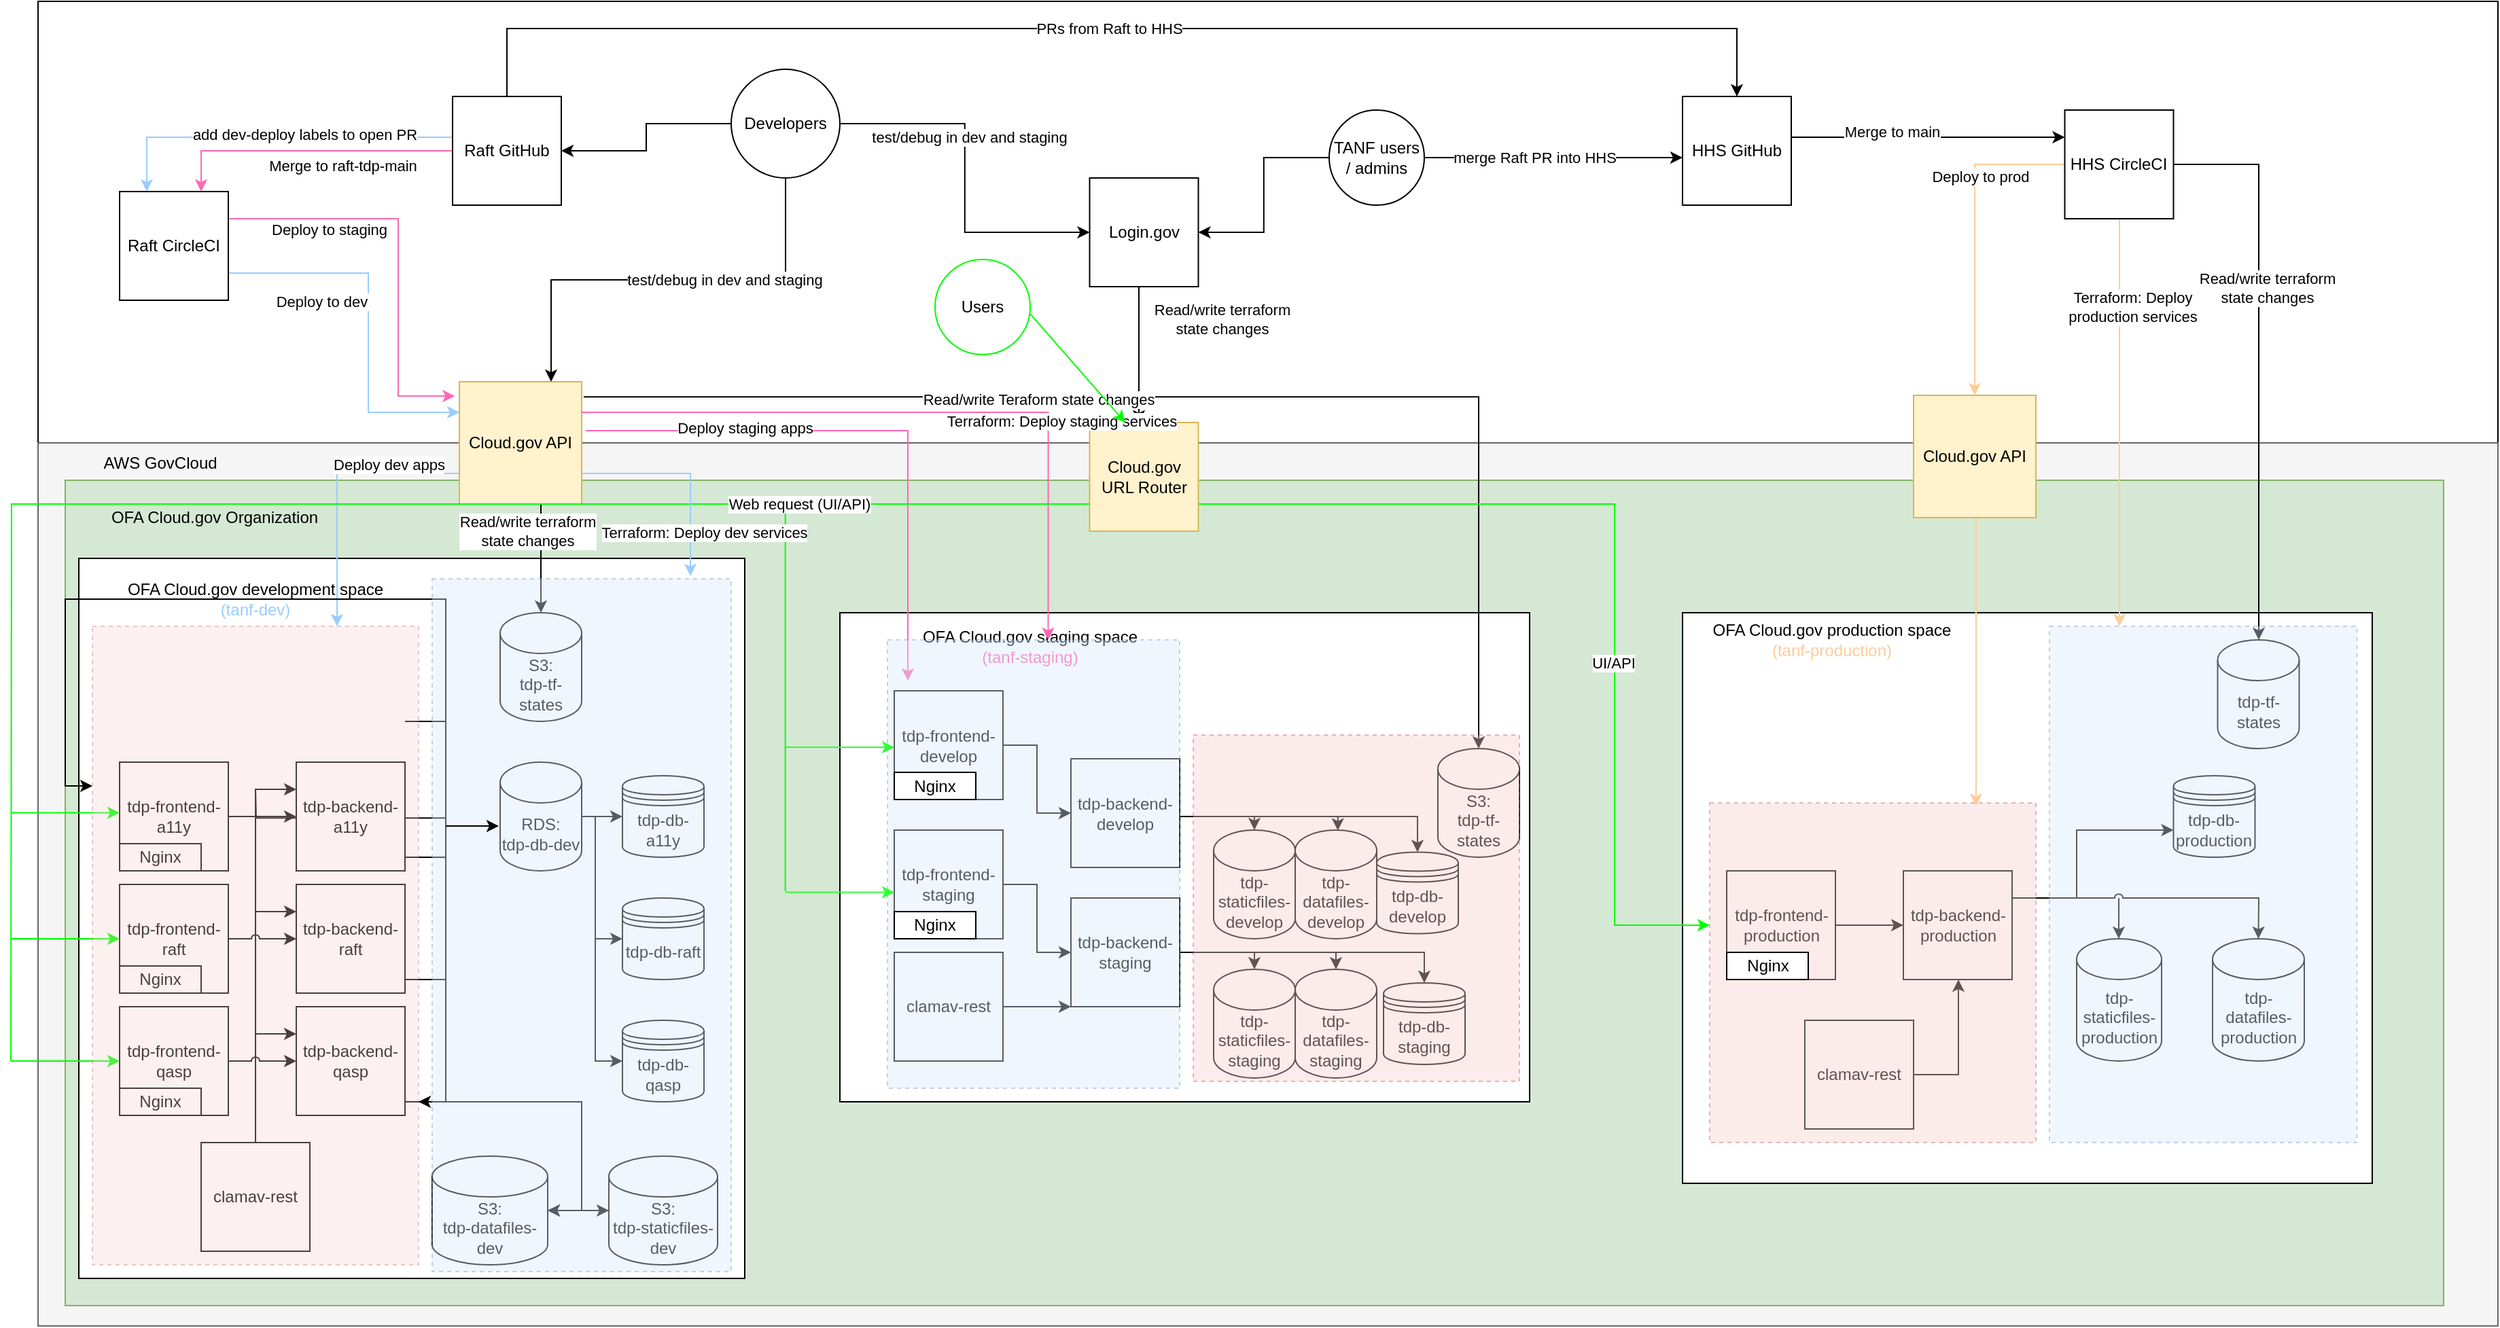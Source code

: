 <mxfile version="23.1.1" type="device">
  <diagram id="ihpslaOBQvnrLXgvz2NS" name="Page-1">
    <mxGraphModel dx="1026" dy="550" grid="1" gridSize="10" guides="1" tooltips="1" connect="1" arrows="1" fold="1" page="1" pageScale="1" pageWidth="850" pageHeight="1100" math="0" shadow="0">
      <root>
        <mxCell id="0" />
        <mxCell id="1" parent="0" />
        <mxCell id="36sNue6iAS4G9zzr0bja-2" value="" style="rounded=0;whiteSpace=wrap;html=1;" parent="1" vertex="1">
          <mxGeometry x="40" y="20" width="1810" height="325" as="geometry" />
        </mxCell>
        <mxCell id="zyFTkj13hCmkJTpGe8fz-28" value="" style="rounded=0;whiteSpace=wrap;html=1;fillColor=#f5f5f5;strokeColor=#666666;fontColor=#333333;" parent="1" vertex="1">
          <mxGeometry x="40" y="345" width="1810" height="650" as="geometry" />
        </mxCell>
        <mxCell id="qLY9HPjB3zMnq8Yaa36Y-12" value="" style="rounded=0;whiteSpace=wrap;html=1;fillColor=#d5e8d4;strokeColor=#82b366;" parent="1" vertex="1">
          <mxGeometry x="60" y="372.5" width="1750" height="607.5" as="geometry" />
        </mxCell>
        <mxCell id="zyFTkj13hCmkJTpGe8fz-111" value="" style="rounded=0;whiteSpace=wrap;html=1;" parent="1" vertex="1">
          <mxGeometry x="1250" y="470" width="507.5" height="420" as="geometry" />
        </mxCell>
        <mxCell id="zyFTkj13hCmkJTpGe8fz-24" style="edgeStyle=orthogonalEdgeStyle;rounded=0;orthogonalLoop=1;jettySize=auto;html=1;exitX=0;exitY=0.5;exitDx=0;exitDy=0;" parent="1" source="zyFTkj13hCmkJTpGe8fz-173" target="zyFTkj13hCmkJTpGe8fz-19" edge="1">
          <mxGeometry relative="1" as="geometry">
            <mxPoint x="490" y="110" as="sourcePoint" />
          </mxGeometry>
        </mxCell>
        <mxCell id="zyFTkj13hCmkJTpGe8fz-34" style="edgeStyle=orthogonalEdgeStyle;rounded=0;orthogonalLoop=1;jettySize=auto;html=1;entryX=0;entryY=0.5;entryDx=0;entryDy=0;exitX=1;exitY=0.5;exitDx=0;exitDy=0;" parent="1" source="zyFTkj13hCmkJTpGe8fz-173" target="zyFTkj13hCmkJTpGe8fz-33" edge="1">
          <mxGeometry relative="1" as="geometry">
            <mxPoint x="520" y="110" as="sourcePoint" />
          </mxGeometry>
        </mxCell>
        <mxCell id="hghj35xGoxnVzE3regbH-1" value="test/debug in dev and staging" style="edgeLabel;html=1;align=center;verticalAlign=middle;resizable=0;points=[];" parent="zyFTkj13hCmkJTpGe8fz-34" vertex="1" connectable="0">
          <mxGeometry x="-0.232" y="3" relative="1" as="geometry">
            <mxPoint as="offset" />
          </mxGeometry>
        </mxCell>
        <mxCell id="zyFTkj13hCmkJTpGe8fz-36" style="edgeStyle=orthogonalEdgeStyle;rounded=0;orthogonalLoop=1;jettySize=auto;html=1;entryX=1;entryY=0.5;entryDx=0;entryDy=0;" parent="1" source="zyFTkj13hCmkJTpGe8fz-15" target="zyFTkj13hCmkJTpGe8fz-33" edge="1">
          <mxGeometry relative="1" as="geometry" />
        </mxCell>
        <mxCell id="zyFTkj13hCmkJTpGe8fz-151" style="edgeStyle=elbowEdgeStyle;rounded=0;jumpStyle=arc;orthogonalLoop=1;jettySize=auto;html=1;startArrow=none;startFill=0;endArrow=classic;endFill=1;strokeColor=#000000;elbow=vertical;" parent="1" source="zyFTkj13hCmkJTpGe8fz-15" target="zyFTkj13hCmkJTpGe8fz-149" edge="1">
          <mxGeometry relative="1" as="geometry" />
        </mxCell>
        <mxCell id="hghj35xGoxnVzE3regbH-3" value="merge Raft PR into HHS" style="edgeLabel;html=1;align=center;verticalAlign=middle;resizable=0;points=[];" parent="zyFTkj13hCmkJTpGe8fz-151" vertex="1" connectable="0">
          <mxGeometry x="-0.154" relative="1" as="geometry">
            <mxPoint as="offset" />
          </mxGeometry>
        </mxCell>
        <mxCell id="zyFTkj13hCmkJTpGe8fz-15" value="TANF users / admins" style="ellipse;whiteSpace=wrap;html=1;strokeColor=#000000;fillColor=#ffffff;gradientColor=none;" parent="1" vertex="1">
          <mxGeometry x="990" y="100" width="70" height="70" as="geometry" />
        </mxCell>
        <mxCell id="zyFTkj13hCmkJTpGe8fz-25" style="edgeStyle=orthogonalEdgeStyle;rounded=0;orthogonalLoop=1;jettySize=auto;html=1;entryX=0.75;entryY=0;entryDx=0;entryDy=0;exitX=0;exitY=0.5;exitDx=0;exitDy=0;strokeColor=#FF66B3;" parent="1" source="zyFTkj13hCmkJTpGe8fz-19" target="zyFTkj13hCmkJTpGe8fz-21" edge="1">
          <mxGeometry relative="1" as="geometry">
            <mxPoint x="180" y="99.97" as="sourcePoint" />
            <mxPoint x="330" y="139.97" as="targetPoint" />
            <Array as="points">
              <mxPoint x="160" y="130" />
            </Array>
          </mxGeometry>
        </mxCell>
        <mxCell id="zyFTkj13hCmkJTpGe8fz-134" value="Merge to raft-tdp-main" style="edgeLabel;html=1;align=center;verticalAlign=middle;resizable=0;points=[];" parent="zyFTkj13hCmkJTpGe8fz-25" vertex="1" connectable="0">
          <mxGeometry x="-0.241" y="-3" relative="1" as="geometry">
            <mxPoint y="14" as="offset" />
          </mxGeometry>
        </mxCell>
        <mxCell id="zyFTkj13hCmkJTpGe8fz-142" style="edgeStyle=elbowEdgeStyle;rounded=0;jumpStyle=arc;orthogonalLoop=1;jettySize=auto;html=1;entryX=0.25;entryY=0;entryDx=0;entryDy=0;startArrow=none;startFill=0;endArrow=classic;endFill=1;strokeColor=#99CCFF;" parent="1" source="zyFTkj13hCmkJTpGe8fz-19" target="zyFTkj13hCmkJTpGe8fz-21" edge="1">
          <mxGeometry relative="1" as="geometry">
            <Array as="points">
              <mxPoint x="120" y="120" />
              <mxPoint x="150" y="120" />
              <mxPoint x="130" y="150" />
            </Array>
          </mxGeometry>
        </mxCell>
        <mxCell id="zyFTkj13hCmkJTpGe8fz-143" value="add dev-deploy labels to open&amp;nbsp;PR" style="edgeLabel;html=1;align=center;verticalAlign=middle;resizable=0;points=[];" parent="zyFTkj13hCmkJTpGe8fz-142" vertex="1" connectable="0">
          <mxGeometry x="-0.175" y="-2" relative="1" as="geometry">
            <mxPoint as="offset" />
          </mxGeometry>
        </mxCell>
        <mxCell id="zyFTkj13hCmkJTpGe8fz-160" style="edgeStyle=elbowEdgeStyle;rounded=0;jumpStyle=arc;orthogonalLoop=1;jettySize=auto;html=1;entryX=0.5;entryY=0;entryDx=0;entryDy=0;startArrow=none;startFill=0;endArrow=classic;endFill=1;exitX=0.5;exitY=0;exitDx=0;exitDy=0;" parent="1" source="zyFTkj13hCmkJTpGe8fz-19" target="zyFTkj13hCmkJTpGe8fz-149" edge="1">
          <mxGeometry relative="1" as="geometry">
            <Array as="points">
              <mxPoint x="510" y="40" />
            </Array>
          </mxGeometry>
        </mxCell>
        <mxCell id="zyFTkj13hCmkJTpGe8fz-161" value="PRs from Raft to HHS" style="edgeLabel;html=1;align=center;verticalAlign=middle;resizable=0;points=[];" parent="zyFTkj13hCmkJTpGe8fz-160" vertex="1" connectable="0">
          <mxGeometry x="-0.019" relative="1" as="geometry">
            <mxPoint as="offset" />
          </mxGeometry>
        </mxCell>
        <mxCell id="zyFTkj13hCmkJTpGe8fz-19" value="Raft GitHub" style="whiteSpace=wrap;html=1;aspect=fixed;" parent="1" vertex="1">
          <mxGeometry x="345" y="90" width="80" height="80" as="geometry" />
        </mxCell>
        <mxCell id="zyFTkj13hCmkJTpGe8fz-27" style="edgeStyle=orthogonalEdgeStyle;rounded=0;orthogonalLoop=1;jettySize=auto;html=1;exitX=1;exitY=0.25;exitDx=0;exitDy=0;entryX=-0.037;entryY=0.117;entryDx=0;entryDy=0;strokeColor=#FF66B3;entryPerimeter=0;" parent="1" source="zyFTkj13hCmkJTpGe8fz-21" target="zyFTkj13hCmkJTpGe8fz-26" edge="1">
          <mxGeometry relative="1" as="geometry">
            <Array as="points">
              <mxPoint x="305" y="180" />
              <mxPoint x="305" y="311" />
            </Array>
          </mxGeometry>
        </mxCell>
        <mxCell id="zyFTkj13hCmkJTpGe8fz-135" value="Deploy to staging" style="edgeLabel;html=1;align=center;verticalAlign=middle;resizable=0;points=[];" parent="zyFTkj13hCmkJTpGe8fz-27" vertex="1" connectable="0">
          <mxGeometry x="-0.108" relative="1" as="geometry">
            <mxPoint x="-51" as="offset" />
          </mxGeometry>
        </mxCell>
        <mxCell id="zyFTkj13hCmkJTpGe8fz-139" style="edgeStyle=elbowEdgeStyle;rounded=0;jumpStyle=arc;orthogonalLoop=1;jettySize=auto;html=1;startArrow=none;startFill=0;endArrow=classic;endFill=1;exitX=1;exitY=0.75;exitDx=0;exitDy=0;strokeColor=#99CCFF;entryX=0;entryY=0.25;entryDx=0;entryDy=0;" parent="1" source="zyFTkj13hCmkJTpGe8fz-21" target="zyFTkj13hCmkJTpGe8fz-26" edge="1">
          <mxGeometry relative="1" as="geometry">
            <mxPoint x="283" y="280" as="targetPoint" />
            <Array as="points">
              <mxPoint x="283" y="300" />
              <mxPoint x="283" y="310" />
              <mxPoint x="280" y="280" />
              <mxPoint x="290" y="300" />
              <mxPoint x="290" y="260" />
            </Array>
          </mxGeometry>
        </mxCell>
        <mxCell id="zyFTkj13hCmkJTpGe8fz-141" value="Deploy to dev&amp;nbsp;" style="edgeLabel;html=1;align=center;verticalAlign=middle;resizable=0;points=[];" parent="zyFTkj13hCmkJTpGe8fz-139" vertex="1" connectable="0">
          <mxGeometry x="-0.1" y="1" relative="1" as="geometry">
            <mxPoint x="-34" y="1" as="offset" />
          </mxGeometry>
        </mxCell>
        <mxCell id="zyFTkj13hCmkJTpGe8fz-21" value="Raft CircleCI" style="whiteSpace=wrap;html=1;aspect=fixed;" parent="1" vertex="1">
          <mxGeometry x="100" y="160" width="80" height="80" as="geometry" />
        </mxCell>
        <mxCell id="zyFTkj13hCmkJTpGe8fz-30" value="" style="rounded=0;whiteSpace=wrap;html=1;" parent="1" vertex="1">
          <mxGeometry x="70" y="430" width="490" height="530" as="geometry" />
        </mxCell>
        <mxCell id="zyFTkj13hCmkJTpGe8fz-32" value="Cloud.gov URL Router" style="whiteSpace=wrap;html=1;aspect=fixed;fillColor=#fff2cc;strokeColor=#d6b656;" parent="1" vertex="1">
          <mxGeometry x="813.75" y="330" width="80" height="80" as="geometry" />
        </mxCell>
        <mxCell id="zyFTkj13hCmkJTpGe8fz-122" style="edgeStyle=elbowEdgeStyle;rounded=0;orthogonalLoop=1;jettySize=auto;html=1;startArrow=none;startFill=0;endArrow=classic;endFill=1;" parent="1" source="zyFTkj13hCmkJTpGe8fz-26" target="zyFTkj13hCmkJTpGe8fz-121" edge="1">
          <mxGeometry relative="1" as="geometry" />
        </mxCell>
        <mxCell id="zyFTkj13hCmkJTpGe8fz-169" value="Read/write terraform&lt;br&gt;state changes" style="edgeLabel;html=1;align=center;verticalAlign=middle;resizable=0;points=[];" parent="zyFTkj13hCmkJTpGe8fz-122" vertex="1" connectable="0">
          <mxGeometry x="-0.2" relative="1" as="geometry">
            <mxPoint x="-10" y="-12" as="offset" />
          </mxGeometry>
        </mxCell>
        <mxCell id="zyFTkj13hCmkJTpGe8fz-145" style="edgeStyle=elbowEdgeStyle;rounded=0;jumpStyle=arc;orthogonalLoop=1;jettySize=auto;html=1;startArrow=none;startFill=0;endArrow=classic;endFill=1;strokeColor=#99CCFF;exitX=0;exitY=0.75;exitDx=0;exitDy=0;entryX=0.75;entryY=0;entryDx=0;entryDy=0;" parent="1" source="zyFTkj13hCmkJTpGe8fz-26" target="zyFTkj13hCmkJTpGe8fz-127" edge="1">
          <mxGeometry relative="1" as="geometry">
            <mxPoint x="310" y="470" as="targetPoint" />
            <Array as="points">
              <mxPoint x="260" y="360" />
              <mxPoint x="370" y="400" />
            </Array>
          </mxGeometry>
        </mxCell>
        <mxCell id="F41vKVcLln0AmlQAPf2m-7" value="Deploy dev apps" style="edgeLabel;html=1;align=center;verticalAlign=middle;resizable=0;points=[];" parent="zyFTkj13hCmkJTpGe8fz-145" vertex="1" connectable="0">
          <mxGeometry x="-0.299" y="-1" relative="1" as="geometry">
            <mxPoint x="19" y="-6" as="offset" />
          </mxGeometry>
        </mxCell>
        <mxCell id="zyFTkj13hCmkJTpGe8fz-26" value="Cloud.gov API" style="whiteSpace=wrap;html=1;aspect=fixed;fillColor=#fff2cc;strokeColor=#d6b656;" parent="1" vertex="1">
          <mxGeometry x="350" y="300" width="90" height="90" as="geometry" />
        </mxCell>
        <mxCell id="zyFTkj13hCmkJTpGe8fz-37" style="edgeStyle=orthogonalEdgeStyle;rounded=0;orthogonalLoop=1;jettySize=auto;html=1;" parent="1" source="zyFTkj13hCmkJTpGe8fz-33" target="zyFTkj13hCmkJTpGe8fz-32" edge="1">
          <mxGeometry relative="1" as="geometry">
            <Array as="points">
              <mxPoint x="850" y="280" />
              <mxPoint x="850" y="280" />
            </Array>
          </mxGeometry>
        </mxCell>
        <mxCell id="zyFTkj13hCmkJTpGe8fz-33" value="Login.gov" style="whiteSpace=wrap;html=1;aspect=fixed;" parent="1" vertex="1">
          <mxGeometry x="813.75" y="150" width="80" height="80" as="geometry" />
        </mxCell>
        <mxCell id="zyFTkj13hCmkJTpGe8fz-38" value="OFA Cloud.gov development space &lt;font color=&quot;#99ccff&quot;&gt;(tanf-dev)&lt;/font&gt;" style="text;html=1;strokeColor=none;fillColor=none;align=center;verticalAlign=middle;whiteSpace=wrap;rounded=0;" parent="1" vertex="1">
          <mxGeometry x="100" y="460" width="200" as="geometry" />
        </mxCell>
        <mxCell id="zyFTkj13hCmkJTpGe8fz-40" value="S3:&lt;br&gt;tdp-staticfiles-dev" style="shape=cylinder3;whiteSpace=wrap;html=1;boundedLbl=1;backgroundOutline=1;size=15;" parent="1" vertex="1">
          <mxGeometry x="460" y="870" width="80" height="80" as="geometry" />
        </mxCell>
        <mxCell id="iFEzOiUUXF2w1ZvzSKyj-13" style="edgeStyle=none;rounded=0;orthogonalLoop=1;jettySize=auto;html=1;" parent="1" source="zyFTkj13hCmkJTpGe8fz-40" target="zyFTkj13hCmkJTpGe8fz-41" edge="1">
          <mxGeometry relative="1" as="geometry">
            <mxPoint x="460" y="910" as="targetPoint" />
          </mxGeometry>
        </mxCell>
        <mxCell id="iFEzOiUUXF2w1ZvzSKyj-31" value="" style="edgeStyle=orthogonalEdgeStyle;rounded=0;orthogonalLoop=1;jettySize=auto;html=1;endArrow=classic;endFill=1;" parent="1" source="zyFTkj13hCmkJTpGe8fz-41" target="zyFTkj13hCmkJTpGe8fz-127" edge="1">
          <mxGeometry relative="1" as="geometry">
            <Array as="points">
              <mxPoint x="440" y="910" />
              <mxPoint x="440" y="830" />
              <mxPoint x="318" y="830" />
              <mxPoint x="318" y="825" />
            </Array>
          </mxGeometry>
        </mxCell>
        <mxCell id="zyFTkj13hCmkJTpGe8fz-41" value="S3:&lt;br&gt;tdp-datafiles-dev" style="shape=cylinder3;whiteSpace=wrap;html=1;boundedLbl=1;backgroundOutline=1;size=15;" parent="1" vertex="1">
          <mxGeometry x="330" y="870" width="85" height="80" as="geometry" />
        </mxCell>
        <mxCell id="iFEzOiUUXF2w1ZvzSKyj-29" style="edgeStyle=orthogonalEdgeStyle;rounded=0;orthogonalLoop=1;jettySize=auto;html=1;exitX=1;exitY=0.75;exitDx=0;exitDy=0;entryX=1;entryY=0.5;entryDx=0;entryDy=0;entryPerimeter=0;endArrow=classic;endFill=1;" parent="1" target="zyFTkj13hCmkJTpGe8fz-41" edge="1">
          <mxGeometry relative="1" as="geometry">
            <Array as="points">
              <mxPoint x="340" y="550" />
              <mxPoint x="340" y="830" />
              <mxPoint x="440" y="830" />
              <mxPoint x="440" y="910" />
            </Array>
            <mxPoint x="310" y="550" as="sourcePoint" />
          </mxGeometry>
        </mxCell>
        <mxCell id="zyFTkj13hCmkJTpGe8fz-44" value="tdp-frontend-a11y" style="whiteSpace=wrap;html=1;aspect=fixed;" parent="1" vertex="1">
          <mxGeometry x="100" y="580" width="80" height="80" as="geometry" />
        </mxCell>
        <mxCell id="zyFTkj13hCmkJTpGe8fz-96" style="edgeStyle=orthogonalEdgeStyle;rounded=0;orthogonalLoop=1;jettySize=auto;html=1;exitX=1;exitY=0.5;exitDx=0;exitDy=0;" parent="1" source="zyFTkj13hCmkJTpGe8fz-45" target="zyFTkj13hCmkJTpGe8fz-40" edge="1">
          <mxGeometry relative="1" as="geometry">
            <Array as="points">
              <mxPoint x="310" y="650" />
              <mxPoint x="340" y="650" />
              <mxPoint x="340" y="830" />
              <mxPoint x="440" y="830" />
              <mxPoint x="440" y="910" />
            </Array>
          </mxGeometry>
        </mxCell>
        <mxCell id="uwoBpqirYSs3N-8qe25S-10" style="edgeStyle=orthogonalEdgeStyle;rounded=0;orthogonalLoop=1;jettySize=auto;html=1;exitX=0;exitY=0.25;exitDx=0;exitDy=0;endArrow=none;endFill=0;startArrow=classic;startFill=1;" parent="1" source="zyFTkj13hCmkJTpGe8fz-127" edge="1">
          <mxGeometry relative="1" as="geometry">
            <mxPoint x="200" y="600.143" as="targetPoint" />
          </mxGeometry>
        </mxCell>
        <mxCell id="iFEzOiUUXF2w1ZvzSKyj-17" style="edgeStyle=none;rounded=0;orthogonalLoop=1;jettySize=auto;html=1;exitX=1;exitY=0.5;exitDx=0;exitDy=0;entryX=0;entryY=0.5;entryDx=0;entryDy=0;" parent="1" target="iFEzOiUUXF2w1ZvzSKyj-1" edge="1">
          <mxGeometry relative="1" as="geometry">
            <mxPoint x="440" y="620" as="sourcePoint" />
            <Array as="points" />
          </mxGeometry>
        </mxCell>
        <mxCell id="zyFTkj13hCmkJTpGe8fz-45" value="tdp-backend-a11y" style="whiteSpace=wrap;html=1;aspect=fixed;" parent="1" vertex="1">
          <mxGeometry x="230" y="580" width="80" height="80" as="geometry" />
        </mxCell>
        <mxCell id="zyFTkj13hCmkJTpGe8fz-48" value="tdp-frontend-raft" style="whiteSpace=wrap;html=1;aspect=fixed;" parent="1" vertex="1">
          <mxGeometry x="100" y="670" width="80" height="80" as="geometry" />
        </mxCell>
        <mxCell id="zyFTkj13hCmkJTpGe8fz-98" style="edgeStyle=elbowEdgeStyle;rounded=0;orthogonalLoop=1;jettySize=auto;html=1;endArrow=none;endFill=0;" parent="1" source="zyFTkj13hCmkJTpGe8fz-49" edge="1">
          <mxGeometry relative="1" as="geometry">
            <mxPoint x="340" y="710" as="targetPoint" />
            <Array as="points">
              <mxPoint x="340" y="740" />
              <mxPoint x="325" y="740" />
            </Array>
          </mxGeometry>
        </mxCell>
        <mxCell id="uwoBpqirYSs3N-8qe25S-11" style="edgeStyle=orthogonalEdgeStyle;rounded=0;orthogonalLoop=1;jettySize=auto;html=1;exitX=0;exitY=0.25;exitDx=0;exitDy=0;endArrow=none;endFill=0;startArrow=classic;startFill=1;" parent="1" source="zyFTkj13hCmkJTpGe8fz-49" edge="1">
          <mxGeometry relative="1" as="geometry">
            <mxPoint x="200" y="689.857" as="targetPoint" />
          </mxGeometry>
        </mxCell>
        <mxCell id="iFEzOiUUXF2w1ZvzSKyj-19" style="edgeStyle=none;rounded=0;orthogonalLoop=1;jettySize=auto;html=1;exitX=1;exitY=0.5;exitDx=0;exitDy=0;" parent="1" target="iFEzOiUUXF2w1ZvzSKyj-2" edge="1">
          <mxGeometry relative="1" as="geometry">
            <mxPoint x="440" y="620" as="sourcePoint" />
            <Array as="points">
              <mxPoint x="450" y="620" />
              <mxPoint x="450" y="710" />
            </Array>
          </mxGeometry>
        </mxCell>
        <mxCell id="zyFTkj13hCmkJTpGe8fz-49" value="tdp-backend-raft" style="whiteSpace=wrap;html=1;aspect=fixed;" parent="1" vertex="1">
          <mxGeometry x="230" y="670" width="80" height="80" as="geometry" />
        </mxCell>
        <mxCell id="zyFTkj13hCmkJTpGe8fz-50" value="tdp-frontend-qasp" style="whiteSpace=wrap;html=1;aspect=fixed;" parent="1" vertex="1">
          <mxGeometry x="100" y="760" width="80" height="80" as="geometry" />
        </mxCell>
        <mxCell id="zyFTkj13hCmkJTpGe8fz-100" style="edgeStyle=elbowEdgeStyle;rounded=0;orthogonalLoop=1;jettySize=auto;html=1;endArrow=none;endFill=0;" parent="1" source="zyFTkj13hCmkJTpGe8fz-51" edge="1">
          <mxGeometry relative="1" as="geometry">
            <mxPoint x="340" y="830" as="targetPoint" />
            <Array as="points">
              <mxPoint x="330" y="830" />
              <mxPoint x="340" y="740" />
            </Array>
          </mxGeometry>
        </mxCell>
        <mxCell id="uwoBpqirYSs3N-8qe25S-12" style="edgeStyle=orthogonalEdgeStyle;rounded=0;orthogonalLoop=1;jettySize=auto;html=1;exitX=0;exitY=0.25;exitDx=0;exitDy=0;endArrow=none;endFill=0;startArrow=classic;startFill=1;" parent="1" source="zyFTkj13hCmkJTpGe8fz-51" edge="1">
          <mxGeometry relative="1" as="geometry">
            <mxPoint x="200" y="780.143" as="targetPoint" />
          </mxGeometry>
        </mxCell>
        <mxCell id="iFEzOiUUXF2w1ZvzSKyj-23" style="edgeStyle=none;rounded=0;orthogonalLoop=1;jettySize=auto;html=1;exitX=1;exitY=0.5;exitDx=0;exitDy=0;entryX=0;entryY=0.5;entryDx=0;entryDy=0;" parent="1" target="iFEzOiUUXF2w1ZvzSKyj-3" edge="1">
          <mxGeometry relative="1" as="geometry">
            <mxPoint x="440" y="620" as="sourcePoint" />
            <Array as="points">
              <mxPoint x="450" y="620" />
              <mxPoint x="450" y="800" />
            </Array>
          </mxGeometry>
        </mxCell>
        <mxCell id="zyFTkj13hCmkJTpGe8fz-51" value="tdp-backend-qasp" style="whiteSpace=wrap;html=1;aspect=fixed;" parent="1" vertex="1">
          <mxGeometry x="230" y="760" width="80" height="80" as="geometry" />
        </mxCell>
        <mxCell id="zyFTkj13hCmkJTpGe8fz-52" value="" style="rounded=0;whiteSpace=wrap;html=1;" parent="1" vertex="1">
          <mxGeometry x="630" y="470" width="507.5" height="360" as="geometry" />
        </mxCell>
        <mxCell id="zyFTkj13hCmkJTpGe8fz-53" value="OFA Cloud.gov staging space &lt;br&gt;&lt;font color=&quot;#ff66b3&quot;&gt;(tanf-staging)&lt;/font&gt;" style="text;html=1;strokeColor=none;fillColor=none;align=center;verticalAlign=middle;whiteSpace=wrap;rounded=0;" parent="1" vertex="1">
          <mxGeometry x="670" y="495" width="200" as="geometry" />
        </mxCell>
        <mxCell id="zyFTkj13hCmkJTpGe8fz-55" value="tdp-staticfiles-staging" style="shape=cylinder3;whiteSpace=wrap;html=1;boundedLbl=1;backgroundOutline=1;size=15;" parent="1" vertex="1">
          <mxGeometry x="905" y="732.5" width="60" height="80" as="geometry" />
        </mxCell>
        <mxCell id="zyFTkj13hCmkJTpGe8fz-56" value="tdp-datafiles-staging" style="shape=cylinder3;whiteSpace=wrap;html=1;boundedLbl=1;backgroundOutline=1;size=15;" parent="1" vertex="1">
          <mxGeometry x="965" y="732.5" width="60" height="80" as="geometry" />
        </mxCell>
        <mxCell id="zyFTkj13hCmkJTpGe8fz-67" style="edgeStyle=orthogonalEdgeStyle;rounded=0;orthogonalLoop=1;jettySize=auto;html=1;" parent="1" source="zyFTkj13hCmkJTpGe8fz-57" target="zyFTkj13hCmkJTpGe8fz-58" edge="1">
          <mxGeometry relative="1" as="geometry" />
        </mxCell>
        <mxCell id="zyFTkj13hCmkJTpGe8fz-57" value="tdp-frontend-staging" style="whiteSpace=wrap;html=1;aspect=fixed;" parent="1" vertex="1">
          <mxGeometry x="670" y="630" width="80" height="80" as="geometry" />
        </mxCell>
        <mxCell id="GpQ4ue8xVr6rsBJFWR4N-3" style="edgeStyle=orthogonalEdgeStyle;rounded=0;orthogonalLoop=1;jettySize=auto;html=1;exitX=1;exitY=0.5;exitDx=0;exitDy=0;entryX=0.5;entryY=0;entryDx=0;entryDy=0;entryPerimeter=0;" parent="1" source="zyFTkj13hCmkJTpGe8fz-58" target="zyFTkj13hCmkJTpGe8fz-55" edge="1">
          <mxGeometry relative="1" as="geometry">
            <Array as="points">
              <mxPoint x="935" y="720" />
            </Array>
          </mxGeometry>
        </mxCell>
        <mxCell id="GpQ4ue8xVr6rsBJFWR4N-6" style="edgeStyle=orthogonalEdgeStyle;rounded=0;orthogonalLoop=1;jettySize=auto;html=1;exitX=1;exitY=0.5;exitDx=0;exitDy=0;entryX=0.5;entryY=0;entryDx=0;entryDy=0;entryPerimeter=0;" parent="1" source="zyFTkj13hCmkJTpGe8fz-58" target="zyFTkj13hCmkJTpGe8fz-56" edge="1">
          <mxGeometry relative="1" as="geometry">
            <Array as="points">
              <mxPoint x="995" y="720" />
            </Array>
          </mxGeometry>
        </mxCell>
        <mxCell id="GpQ4ue8xVr6rsBJFWR4N-8" style="edgeStyle=orthogonalEdgeStyle;rounded=0;orthogonalLoop=1;jettySize=auto;html=1;exitX=1;exitY=0.25;exitDx=0;exitDy=0;entryX=0.5;entryY=0;entryDx=0;entryDy=0;" parent="1" source="zyFTkj13hCmkJTpGe8fz-58" target="qLY9HPjB3zMnq8Yaa36Y-3" edge="1">
          <mxGeometry relative="1" as="geometry">
            <Array as="points">
              <mxPoint x="880" y="720" />
              <mxPoint x="1060" y="720" />
            </Array>
          </mxGeometry>
        </mxCell>
        <mxCell id="zyFTkj13hCmkJTpGe8fz-58" value="tdp-backend-staging" style="whiteSpace=wrap;html=1;aspect=fixed;" parent="1" vertex="1">
          <mxGeometry x="800" y="680" width="80" height="80" as="geometry" />
        </mxCell>
        <mxCell id="zyFTkj13hCmkJTpGe8fz-103" value="OFA Cloud.gov production space&lt;br&gt;&lt;font color=&quot;#ffcc99&quot;&gt;(tanf-production)&lt;/font&gt;" style="text;html=1;strokeColor=none;fillColor=none;align=center;verticalAlign=middle;whiteSpace=wrap;rounded=0;" parent="1" vertex="1">
          <mxGeometry x="1260" y="490" width="200" as="geometry" />
        </mxCell>
        <mxCell id="zyFTkj13hCmkJTpGe8fz-164" style="edgeStyle=elbowEdgeStyle;rounded=0;jumpStyle=arc;orthogonalLoop=1;jettySize=auto;html=1;startArrow=classic;startFill=1;endArrow=none;endFill=0;strokeColor=#000000;" parent="1" source="zyFTkj13hCmkJTpGe8fz-105" edge="1">
          <mxGeometry relative="1" as="geometry">
            <mxPoint x="1571" y="680" as="targetPoint" />
          </mxGeometry>
        </mxCell>
        <mxCell id="zyFTkj13hCmkJTpGe8fz-105" value="tdp-staticfiles-production" style="shape=cylinder3;whiteSpace=wrap;html=1;boundedLbl=1;backgroundOutline=1;size=15;" parent="1" vertex="1">
          <mxGeometry x="1540" y="710" width="62.5" height="90" as="geometry" />
        </mxCell>
        <mxCell id="zyFTkj13hCmkJTpGe8fz-163" style="edgeStyle=elbowEdgeStyle;rounded=0;jumpStyle=arc;orthogonalLoop=1;jettySize=auto;html=1;startArrow=classic;startFill=1;endArrow=none;endFill=0;strokeColor=#000000;exitX=0.5;exitY=0;exitDx=0;exitDy=0;exitPerimeter=0;entryX=1;entryY=0.25;entryDx=0;entryDy=0;" parent="1" source="zyFTkj13hCmkJTpGe8fz-106" target="zyFTkj13hCmkJTpGe8fz-110" edge="1">
          <mxGeometry relative="1" as="geometry">
            <mxPoint x="1630" y="670" as="targetPoint" />
            <Array as="points">
              <mxPoint x="1674" y="690" />
            </Array>
          </mxGeometry>
        </mxCell>
        <mxCell id="zyFTkj13hCmkJTpGe8fz-106" value="tdp-datafiles-production" style="shape=cylinder3;whiteSpace=wrap;html=1;boundedLbl=1;backgroundOutline=1;size=15;" parent="1" vertex="1">
          <mxGeometry x="1640" y="710" width="67.5" height="90" as="geometry" />
        </mxCell>
        <mxCell id="zyFTkj13hCmkJTpGe8fz-130" style="edgeStyle=elbowEdgeStyle;rounded=0;orthogonalLoop=1;jettySize=auto;html=1;entryX=0;entryY=0.5;entryDx=0;entryDy=0;startArrow=none;startFill=0;endArrow=classic;endFill=1;" parent="1" source="zyFTkj13hCmkJTpGe8fz-107" target="zyFTkj13hCmkJTpGe8fz-110" edge="1">
          <mxGeometry relative="1" as="geometry" />
        </mxCell>
        <mxCell id="zyFTkj13hCmkJTpGe8fz-107" value="tdp-frontend-production" style="whiteSpace=wrap;html=1;aspect=fixed;" parent="1" vertex="1">
          <mxGeometry x="1282.5" y="660" width="80" height="80" as="geometry" />
        </mxCell>
        <mxCell id="zyFTkj13hCmkJTpGe8fz-108" style="edgeStyle=orthogonalEdgeStyle;rounded=0;orthogonalLoop=1;jettySize=auto;html=1;exitX=1;exitY=0.25;exitDx=0;exitDy=0;" parent="1" source="zyFTkj13hCmkJTpGe8fz-110" edge="1">
          <mxGeometry relative="1" as="geometry">
            <mxPoint x="1490" y="700" as="sourcePoint" />
            <Array as="points">
              <mxPoint x="1540" y="680" />
              <mxPoint x="1540" y="630" />
            </Array>
            <mxPoint x="1611.25" y="630" as="targetPoint" />
          </mxGeometry>
        </mxCell>
        <mxCell id="zyFTkj13hCmkJTpGe8fz-110" value="tdp-backend-production" style="whiteSpace=wrap;html=1;aspect=fixed;" parent="1" vertex="1">
          <mxGeometry x="1412.5" y="660" width="80" height="80" as="geometry" />
        </mxCell>
        <mxCell id="zyFTkj13hCmkJTpGe8fz-121" value="S3:&lt;br&gt;tdp-tf-states" style="shape=cylinder3;whiteSpace=wrap;html=1;boundedLbl=1;backgroundOutline=1;size=15;" parent="1" vertex="1">
          <mxGeometry x="380" y="470" width="60" height="80" as="geometry" />
        </mxCell>
        <mxCell id="zyFTkj13hCmkJTpGe8fz-136" value="AWS GovCloud" style="text;html=1;strokeColor=none;fillColor=none;align=center;verticalAlign=middle;whiteSpace=wrap;rounded=0;dashed=1;opacity=50;" parent="1" vertex="1">
          <mxGeometry x="80" y="350" width="100" height="20" as="geometry" />
        </mxCell>
        <mxCell id="zyFTkj13hCmkJTpGe8fz-137" value="OFA Cloud.gov Organization" style="text;html=1;strokeColor=none;fillColor=none;align=center;verticalAlign=middle;whiteSpace=wrap;rounded=0;dashed=1;opacity=50;" parent="1" vertex="1">
          <mxGeometry x="90" y="390" width="160" height="20" as="geometry" />
        </mxCell>
        <mxCell id="zyFTkj13hCmkJTpGe8fz-147" style="edgeStyle=elbowEdgeStyle;rounded=0;jumpStyle=arc;orthogonalLoop=1;jettySize=auto;html=1;startArrow=none;startFill=0;endArrow=classic;endFill=1;strokeColor=#FF66B3;" parent="1" edge="1">
          <mxGeometry relative="1" as="geometry">
            <Array as="points">
              <mxPoint x="680" y="430" />
              <mxPoint x="680" y="450" />
            </Array>
            <mxPoint x="443" y="336" as="sourcePoint" />
            <mxPoint x="680" y="520" as="targetPoint" />
          </mxGeometry>
        </mxCell>
        <mxCell id="F41vKVcLln0AmlQAPf2m-6" value="Deploy staging apps" style="edgeLabel;html=1;align=center;verticalAlign=middle;resizable=0;points=[];" parent="zyFTkj13hCmkJTpGe8fz-147" vertex="1" connectable="0">
          <mxGeometry x="-0.446" y="2" relative="1" as="geometry">
            <mxPoint as="offset" />
          </mxGeometry>
        </mxCell>
        <mxCell id="zyFTkj13hCmkJTpGe8fz-157" style="edgeStyle=elbowEdgeStyle;rounded=0;jumpStyle=arc;orthogonalLoop=1;jettySize=auto;html=1;entryX=0.815;entryY=0.009;entryDx=0;entryDy=0;entryPerimeter=0;startArrow=none;startFill=0;endArrow=classic;endFill=1;strokeColor=#FFCC99;" parent="1" source="zyFTkj13hCmkJTpGe8fz-148" target="zyFTkj13hCmkJTpGe8fz-129" edge="1">
          <mxGeometry relative="1" as="geometry">
            <Array as="points">
              <mxPoint x="1466" y="450" />
            </Array>
          </mxGeometry>
        </mxCell>
        <mxCell id="uwoBpqirYSs3N-8qe25S-15" style="edgeStyle=elbowEdgeStyle;rounded=0;jumpStyle=arc;orthogonalLoop=1;jettySize=auto;elbow=vertical;html=1;startArrow=none;startFill=0;endArrow=classic;endFill=1;" parent="1" source="zyFTkj13hCmkJTpGe8fz-148" target="qLY9HPjB3zMnq8Yaa36Y-12" edge="1">
          <mxGeometry relative="1" as="geometry" />
        </mxCell>
        <mxCell id="zyFTkj13hCmkJTpGe8fz-148" value="Cloud.gov API" style="whiteSpace=wrap;html=1;aspect=fixed;fillColor=#fff2cc;strokeColor=#d6b656;" parent="1" vertex="1">
          <mxGeometry x="1420" y="310" width="90" height="90" as="geometry" />
        </mxCell>
        <mxCell id="zyFTkj13hCmkJTpGe8fz-153" style="edgeStyle=elbowEdgeStyle;rounded=0;jumpStyle=arc;orthogonalLoop=1;jettySize=auto;html=1;startArrow=none;startFill=0;endArrow=classic;endFill=1;strokeColor=#000000;entryX=0;entryY=0.25;entryDx=0;entryDy=0;" parent="1" target="zyFTkj13hCmkJTpGe8fz-152" edge="1">
          <mxGeometry relative="1" as="geometry">
            <mxPoint x="1270" y="130" as="sourcePoint" />
            <mxPoint x="1571" y="80" as="targetPoint" />
            <Array as="points">
              <mxPoint x="1270" y="120" />
              <mxPoint x="1380" y="80" />
              <mxPoint x="1400" y="90" />
              <mxPoint x="1300" y="120" />
            </Array>
          </mxGeometry>
        </mxCell>
        <mxCell id="zyFTkj13hCmkJTpGe8fz-154" value="Merge to main" style="edgeLabel;html=1;align=center;verticalAlign=middle;resizable=0;points=[];" parent="zyFTkj13hCmkJTpGe8fz-153" vertex="1" connectable="0">
          <mxGeometry x="0.06" y="4" relative="1" as="geometry">
            <mxPoint as="offset" />
          </mxGeometry>
        </mxCell>
        <mxCell id="zyFTkj13hCmkJTpGe8fz-149" value="HHS GitHub" style="whiteSpace=wrap;html=1;aspect=fixed;strokeColor=#000000;gradientColor=none;" parent="1" vertex="1">
          <mxGeometry x="1250" y="90" width="80" height="80" as="geometry" />
        </mxCell>
        <mxCell id="zyFTkj13hCmkJTpGe8fz-155" style="edgeStyle=elbowEdgeStyle;rounded=0;jumpStyle=arc;orthogonalLoop=1;jettySize=auto;html=1;startArrow=none;startFill=0;endArrow=classic;endFill=1;strokeColor=#FFCC99;entryX=0.5;entryY=0;entryDx=0;entryDy=0;" parent="1" source="zyFTkj13hCmkJTpGe8fz-152" target="zyFTkj13hCmkJTpGe8fz-148" edge="1">
          <mxGeometry relative="1" as="geometry">
            <mxPoint x="1470" y="250" as="targetPoint" />
            <Array as="points">
              <mxPoint x="1465" y="230" />
            </Array>
          </mxGeometry>
        </mxCell>
        <mxCell id="zyFTkj13hCmkJTpGe8fz-156" value="Deploy to prod" style="edgeLabel;html=1;align=center;verticalAlign=middle;resizable=0;points=[];" parent="zyFTkj13hCmkJTpGe8fz-155" vertex="1" connectable="0">
          <mxGeometry x="-0.367" y="4" relative="1" as="geometry">
            <mxPoint as="offset" />
          </mxGeometry>
        </mxCell>
        <mxCell id="zyFTkj13hCmkJTpGe8fz-165" style="edgeStyle=elbowEdgeStyle;rounded=0;jumpStyle=arc;orthogonalLoop=1;jettySize=auto;html=1;entryX=0.5;entryY=0;entryDx=0;entryDy=0;entryPerimeter=0;startArrow=none;startFill=0;endArrow=classic;endFill=1;strokeColor=#000000;exitX=1;exitY=0.5;exitDx=0;exitDy=0;" parent="1" source="zyFTkj13hCmkJTpGe8fz-152" target="zyFTkj13hCmkJTpGe8fz-162" edge="1">
          <mxGeometry relative="1" as="geometry">
            <Array as="points">
              <mxPoint x="1674" y="340" />
            </Array>
          </mxGeometry>
        </mxCell>
        <mxCell id="zyFTkj13hCmkJTpGe8fz-168" value="Read/write terraform&lt;br&gt;state changes" style="edgeLabel;html=1;align=center;verticalAlign=middle;resizable=0;points=[];" parent="zyFTkj13hCmkJTpGe8fz-165" vertex="1" connectable="0">
          <mxGeometry x="0.013" y="1" relative="1" as="geometry">
            <mxPoint x="5" y="-56" as="offset" />
          </mxGeometry>
        </mxCell>
        <mxCell id="zyFTkj13hCmkJTpGe8fz-166" style="edgeStyle=elbowEdgeStyle;rounded=0;jumpStyle=arc;orthogonalLoop=1;jettySize=auto;html=1;startArrow=none;startFill=0;endArrow=classic;endFill=1;strokeColor=#FFCC99;" parent="1" source="zyFTkj13hCmkJTpGe8fz-152" target="zyFTkj13hCmkJTpGe8fz-126" edge="1">
          <mxGeometry relative="1" as="geometry" />
        </mxCell>
        <mxCell id="zyFTkj13hCmkJTpGe8fz-167" value="Terraform: Deploy&lt;br&gt;production services" style="edgeLabel;html=1;align=center;verticalAlign=middle;resizable=0;points=[];" parent="zyFTkj13hCmkJTpGe8fz-166" vertex="1" connectable="0">
          <mxGeometry x="-0.301" y="-1" relative="1" as="geometry">
            <mxPoint x="10" y="-40" as="offset" />
          </mxGeometry>
        </mxCell>
        <mxCell id="zyFTkj13hCmkJTpGe8fz-152" value="HHS CircleCI" style="whiteSpace=wrap;html=1;aspect=fixed;" parent="1" vertex="1">
          <mxGeometry x="1531.25" y="100" width="80" height="80" as="geometry" />
        </mxCell>
        <mxCell id="zyFTkj13hCmkJTpGe8fz-162" value="tdp-tf-states" style="shape=cylinder3;whiteSpace=wrap;html=1;boundedLbl=1;backgroundOutline=1;size=15;" parent="1" vertex="1">
          <mxGeometry x="1643.75" y="490" width="60" height="80" as="geometry" />
        </mxCell>
        <mxCell id="qLY9HPjB3zMnq8Yaa36Y-7" style="edgeStyle=elbowEdgeStyle;rounded=0;jumpStyle=arc;orthogonalLoop=1;jettySize=auto;html=1;startArrow=none;startFill=0;endArrow=classic;endFill=1;strokeColor=#000000;exitX=0.5;exitY=1;exitDx=0;exitDy=0;entryX=0.75;entryY=0;entryDx=0;entryDy=0;elbow=vertical;" parent="1" source="zyFTkj13hCmkJTpGe8fz-173" target="zyFTkj13hCmkJTpGe8fz-26" edge="1">
          <mxGeometry relative="1" as="geometry">
            <mxPoint x="350" y="220" as="targetPoint" />
          </mxGeometry>
        </mxCell>
        <mxCell id="qLY9HPjB3zMnq8Yaa36Y-8" value="test/debug in dev and staging" style="edgeLabel;html=1;align=center;verticalAlign=middle;resizable=0;points=[];" parent="qLY9HPjB3zMnq8Yaa36Y-7" vertex="1" connectable="0">
          <mxGeometry x="0.472" y="-4" relative="1" as="geometry">
            <mxPoint x="117" y="4" as="offset" />
          </mxGeometry>
        </mxCell>
        <mxCell id="zyFTkj13hCmkJTpGe8fz-173" value="Developers" style="ellipse;whiteSpace=wrap;html=1;aspect=fixed;strokeColor=#000000;fillColor=#ffffff;gradientColor=none;" parent="1" vertex="1">
          <mxGeometry x="550" y="70" width="80" height="80" as="geometry" />
        </mxCell>
        <mxCell id="uwoBpqirYSs3N-8qe25S-9" style="edgeStyle=orthogonalEdgeStyle;rounded=0;orthogonalLoop=1;jettySize=auto;html=1;endArrow=classic;endFill=1;" parent="1" source="uwoBpqirYSs3N-8qe25S-1" edge="1">
          <mxGeometry relative="1" as="geometry">
            <mxPoint x="230" y="600" as="targetPoint" />
            <Array as="points">
              <mxPoint x="200" y="600" />
              <mxPoint x="230" y="600" />
            </Array>
          </mxGeometry>
        </mxCell>
        <mxCell id="uwoBpqirYSs3N-8qe25S-1" value="clamav-rest" style="whiteSpace=wrap;html=1;aspect=fixed;" parent="1" vertex="1">
          <mxGeometry x="160" y="860" width="80" height="80" as="geometry" />
        </mxCell>
        <mxCell id="qLY9HPjB3zMnq8Yaa36Y-4" style="edgeStyle=elbowEdgeStyle;rounded=0;jumpStyle=arc;orthogonalLoop=1;jettySize=auto;html=1;exitX=1;exitY=0.5;exitDx=0;exitDy=0;startArrow=none;startFill=0;endArrow=classic;endFill=1;strokeColor=#000000;" parent="1" source="zyFTkj13hCmkJTpGe8fz-126" target="zyFTkj13hCmkJTpGe8fz-126" edge="1">
          <mxGeometry relative="1" as="geometry" />
        </mxCell>
        <mxCell id="qLY9HPjB3zMnq8Yaa36Y-5" value="tdp-db-production" style="shape=datastore;whiteSpace=wrap;html=1;strokeColor=#000000;fillColor=#ffffff;gradientColor=none;" parent="1" vertex="1">
          <mxGeometry x="1611.25" y="590" width="60" height="60" as="geometry" />
        </mxCell>
        <mxCell id="zyFTkj13hCmkJTpGe8fz-126" value="" style="rounded=0;whiteSpace=wrap;html=1;dashed=1;fillColor=#dae8fc;strokeColor=#6c8ebf;opacity=40;" parent="1" vertex="1">
          <mxGeometry x="1520" y="480" width="226.25" height="380" as="geometry" />
        </mxCell>
        <mxCell id="uwoBpqirYSs3N-8qe25S-14" style="edgeStyle=orthogonalEdgeStyle;rounded=0;jumpStyle=arc;orthogonalLoop=1;jettySize=auto;html=1;startArrow=none;startFill=0;endArrow=classic;endFill=1;" parent="1" source="uwoBpqirYSs3N-8qe25S-3" target="zyFTkj13hCmkJTpGe8fz-58" edge="1">
          <mxGeometry relative="1" as="geometry">
            <Array as="points">
              <mxPoint x="840" y="740" />
            </Array>
          </mxGeometry>
        </mxCell>
        <mxCell id="uwoBpqirYSs3N-8qe25S-3" value="clamav-rest" style="whiteSpace=wrap;html=1;aspect=fixed;" parent="1" vertex="1">
          <mxGeometry x="670" y="720" width="80" height="80" as="geometry" />
        </mxCell>
        <mxCell id="uwoBpqirYSs3N-8qe25S-18" style="edgeStyle=elbowEdgeStyle;rounded=0;jumpStyle=arc;orthogonalLoop=1;jettySize=auto;html=1;entryX=0.5;entryY=1;entryDx=0;entryDy=0;startArrow=none;startFill=0;endArrow=classic;endFill=1;exitX=1;exitY=0.5;exitDx=0;exitDy=0;" parent="1" source="uwoBpqirYSs3N-8qe25S-4" target="zyFTkj13hCmkJTpGe8fz-110" edge="1">
          <mxGeometry relative="1" as="geometry">
            <Array as="points">
              <mxPoint x="1453" y="770" />
            </Array>
          </mxGeometry>
        </mxCell>
        <mxCell id="uwoBpqirYSs3N-8qe25S-4" value="clamav-rest" style="whiteSpace=wrap;html=1;aspect=fixed;" parent="1" vertex="1">
          <mxGeometry x="1340" y="770" width="80" height="80" as="geometry" />
        </mxCell>
        <mxCell id="zyFTkj13hCmkJTpGe8fz-77" style="edgeStyle=orthogonalEdgeStyle;rounded=0;orthogonalLoop=1;jettySize=auto;html=1;entryX=0;entryY=0.5;entryDx=0;entryDy=0;jumpStyle=arc;" parent="1" source="zyFTkj13hCmkJTpGe8fz-50" target="zyFTkj13hCmkJTpGe8fz-51" edge="1">
          <mxGeometry relative="1" as="geometry" />
        </mxCell>
        <mxCell id="zyFTkj13hCmkJTpGe8fz-76" style="edgeStyle=orthogonalEdgeStyle;rounded=0;orthogonalLoop=1;jettySize=auto;html=1;jumpStyle=arc;" parent="1" source="zyFTkj13hCmkJTpGe8fz-48" target="zyFTkj13hCmkJTpGe8fz-49" edge="1">
          <mxGeometry relative="1" as="geometry" />
        </mxCell>
        <mxCell id="zyFTkj13hCmkJTpGe8fz-75" style="edgeStyle=orthogonalEdgeStyle;rounded=0;orthogonalLoop=1;jettySize=auto;html=1;entryX=0;entryY=0.5;entryDx=0;entryDy=0;jumpStyle=arc;" parent="1" source="zyFTkj13hCmkJTpGe8fz-44" target="zyFTkj13hCmkJTpGe8fz-45" edge="1">
          <mxGeometry relative="1" as="geometry" />
        </mxCell>
        <mxCell id="zyFTkj13hCmkJTpGe8fz-129" value="" style="rounded=0;whiteSpace=wrap;html=1;dashed=1;fillColor=#f8cecc;strokeColor=#b85450;opacity=40;" parent="1" vertex="1">
          <mxGeometry x="1270" y="610" width="240" height="250" as="geometry" />
        </mxCell>
        <mxCell id="iFEzOiUUXF2w1ZvzSKyj-1" value="tdp-db-a11y" style="shape=datastore;whiteSpace=wrap;html=1;strokeColor=#000000;fillColor=#ffffff;gradientColor=none;" parent="1" vertex="1">
          <mxGeometry x="470" y="590" width="60" height="60" as="geometry" />
        </mxCell>
        <mxCell id="iFEzOiUUXF2w1ZvzSKyj-2" value="&lt;div&gt;tdp-db-raft&lt;/div&gt;" style="shape=datastore;whiteSpace=wrap;html=1;strokeColor=#000000;fillColor=#ffffff;gradientColor=none;" parent="1" vertex="1">
          <mxGeometry x="470" y="680" width="60" height="60" as="geometry" />
        </mxCell>
        <mxCell id="F41vKVcLln0AmlQAPf2m-1" value="S3:&lt;br&gt;tdp-tf-states" style="shape=cylinder3;whiteSpace=wrap;html=1;boundedLbl=1;backgroundOutline=1;size=15;" parent="1" vertex="1">
          <mxGeometry x="1070" y="570" width="60" height="80" as="geometry" />
        </mxCell>
        <mxCell id="iFEzOiUUXF2w1ZvzSKyj-3" value="&lt;div&gt;tdp-db-qasp&lt;/div&gt;" style="shape=datastore;whiteSpace=wrap;html=1;strokeColor=#000000;fillColor=#ffffff;gradientColor=none;" parent="1" vertex="1">
          <mxGeometry x="470" y="770" width="60" height="60" as="geometry" />
        </mxCell>
        <mxCell id="iFEzOiUUXF2w1ZvzSKyj-33" value="RDS: &lt;br&gt;tdp-db-dev" style="shape=cylinder3;whiteSpace=wrap;html=1;boundedLbl=1;backgroundOutline=1;size=15;" parent="1" vertex="1">
          <mxGeometry x="380" y="580" width="60" height="80" as="geometry" />
        </mxCell>
        <mxCell id="zyFTkj13hCmkJTpGe8fz-123" value="" style="rounded=0;whiteSpace=wrap;html=1;dashed=1;fillColor=#dae8fc;strokeColor=#6c8ebf;opacity=40;" parent="1" vertex="1">
          <mxGeometry x="330" y="445" width="220" height="510" as="geometry" />
        </mxCell>
        <mxCell id="iFEzOiUUXF2w1ZvzSKyj-35" value="" style="endArrow=classic;html=1;rounded=0;entryX=-0.017;entryY=0.588;entryDx=0;entryDy=0;entryPerimeter=0;" parent="1" target="iFEzOiUUXF2w1ZvzSKyj-33" edge="1">
          <mxGeometry width="50" height="50" relative="1" as="geometry">
            <mxPoint x="340" y="627" as="sourcePoint" />
            <mxPoint x="650" y="660" as="targetPoint" />
            <Array as="points" />
          </mxGeometry>
        </mxCell>
        <mxCell id="F41vKVcLln0AmlQAPf2m-2" style="edgeStyle=elbowEdgeStyle;rounded=0;jumpStyle=arc;orthogonalLoop=1;jettySize=auto;html=1;startArrow=none;startFill=0;endArrow=classic;endFill=1;strokeColor=#000000;exitX=1.016;exitY=0.124;exitDx=0;exitDy=0;exitPerimeter=0;entryX=0.5;entryY=0;entryDx=0;entryDy=0;entryPerimeter=0;" parent="1" source="zyFTkj13hCmkJTpGe8fz-26" target="F41vKVcLln0AmlQAPf2m-1" edge="1">
          <mxGeometry relative="1" as="geometry">
            <Array as="points">
              <mxPoint x="1100" y="540" />
              <mxPoint x="1080" y="300" />
              <mxPoint x="772.75" y="440" />
            </Array>
            <mxPoint x="710.0" y="240" as="sourcePoint" />
            <mxPoint x="1100" y="321" as="targetPoint" />
          </mxGeometry>
        </mxCell>
        <mxCell id="F41vKVcLln0AmlQAPf2m-3" value="Read/write terraform&lt;br&gt;state changes" style="edgeLabel;html=1;align=center;verticalAlign=middle;resizable=0;points=[];" parent="F41vKVcLln0AmlQAPf2m-2" vertex="1" connectable="0">
          <mxGeometry x="0.013" y="1" relative="1" as="geometry">
            <mxPoint x="5" y="-56" as="offset" />
          </mxGeometry>
        </mxCell>
        <mxCell id="F41vKVcLln0AmlQAPf2m-4" value="Read/write Teraform state changes" style="edgeLabel;html=1;align=center;verticalAlign=middle;resizable=0;points=[];" parent="F41vKVcLln0AmlQAPf2m-2" vertex="1" connectable="0">
          <mxGeometry x="-0.539" y="-2" relative="1" as="geometry">
            <mxPoint x="123" as="offset" />
          </mxGeometry>
        </mxCell>
        <mxCell id="F41vKVcLln0AmlQAPf2m-9" style="edgeStyle=orthogonalEdgeStyle;rounded=0;orthogonalLoop=1;jettySize=auto;html=1;exitX=1;exitY=0.25;exitDx=0;exitDy=0;strokeColor=#FF66B3;entryX=0.55;entryY=0;entryDx=0;entryDy=0;entryPerimeter=0;" parent="1" source="zyFTkj13hCmkJTpGe8fz-26" target="zyFTkj13hCmkJTpGe8fz-125" edge="1">
          <mxGeometry relative="1" as="geometry">
            <mxPoint x="1040" y="322.294" as="targetPoint" />
          </mxGeometry>
        </mxCell>
        <mxCell id="F41vKVcLln0AmlQAPf2m-10" value="Terraform: Deploy staging services" style="edgeLabel;html=1;align=center;verticalAlign=middle;resizable=0;points=[];" parent="F41vKVcLln0AmlQAPf2m-9" vertex="1" connectable="0">
          <mxGeometry x="0.371" y="-1" relative="1" as="geometry">
            <mxPoint x="10" as="offset" />
          </mxGeometry>
        </mxCell>
        <mxCell id="qLY9HPjB3zMnq8Yaa36Y-3" value="tdp-db-staging" style="shape=datastore;whiteSpace=wrap;html=1;strokeColor=#000000;fillColor=#ffffff;gradientColor=none;" parent="1" vertex="1">
          <mxGeometry x="1030" y="742.5" width="60" height="60" as="geometry" />
        </mxCell>
        <mxCell id="GpQ4ue8xVr6rsBJFWR4N-14" value="tdp-staticfiles-develop" style="shape=cylinder3;whiteSpace=wrap;html=1;boundedLbl=1;backgroundOutline=1;size=15;" parent="1" vertex="1">
          <mxGeometry x="905" y="630" width="60" height="80" as="geometry" />
        </mxCell>
        <mxCell id="GpQ4ue8xVr6rsBJFWR4N-15" value="tdp-datafiles-develop" style="shape=cylinder3;whiteSpace=wrap;html=1;boundedLbl=1;backgroundOutline=1;size=15;" parent="1" vertex="1">
          <mxGeometry x="965" y="630" width="60" height="80" as="geometry" />
        </mxCell>
        <mxCell id="GpQ4ue8xVr6rsBJFWR4N-16" style="edgeStyle=orthogonalEdgeStyle;rounded=0;orthogonalLoop=1;jettySize=auto;html=1;" parent="1" source="GpQ4ue8xVr6rsBJFWR4N-17" target="GpQ4ue8xVr6rsBJFWR4N-19" edge="1">
          <mxGeometry relative="1" as="geometry" />
        </mxCell>
        <mxCell id="GpQ4ue8xVr6rsBJFWR4N-17" value="tdp-frontend-develop" style="whiteSpace=wrap;html=1;aspect=fixed;" parent="1" vertex="1">
          <mxGeometry x="670" y="527.5" width="80" height="80" as="geometry" />
        </mxCell>
        <mxCell id="GpQ4ue8xVr6rsBJFWR4N-18" style="edgeStyle=orthogonalEdgeStyle;rounded=0;orthogonalLoop=1;jettySize=auto;html=1;exitX=1;exitY=0.25;exitDx=0;exitDy=0;entryX=0.5;entryY=0;entryDx=0;entryDy=0;" parent="1" source="GpQ4ue8xVr6rsBJFWR4N-19" target="GpQ4ue8xVr6rsBJFWR4N-20" edge="1">
          <mxGeometry relative="1" as="geometry">
            <Array as="points">
              <mxPoint x="880" y="620" />
              <mxPoint x="1055" y="620" />
            </Array>
          </mxGeometry>
        </mxCell>
        <mxCell id="GpQ4ue8xVr6rsBJFWR4N-22" style="edgeStyle=orthogonalEdgeStyle;rounded=0;orthogonalLoop=1;jettySize=auto;html=1;exitX=1;exitY=0.25;exitDx=0;exitDy=0;entryX=0.5;entryY=0;entryDx=0;entryDy=0;entryPerimeter=0;" parent="1" source="GpQ4ue8xVr6rsBJFWR4N-19" target="GpQ4ue8xVr6rsBJFWR4N-14" edge="1">
          <mxGeometry relative="1" as="geometry">
            <Array as="points">
              <mxPoint x="880" y="620" />
              <mxPoint x="935" y="620" />
            </Array>
          </mxGeometry>
        </mxCell>
        <mxCell id="GpQ4ue8xVr6rsBJFWR4N-23" style="edgeStyle=orthogonalEdgeStyle;rounded=0;orthogonalLoop=1;jettySize=auto;html=1;exitX=1;exitY=0.25;exitDx=0;exitDy=0;entryX=0.523;entryY=0.004;entryDx=0;entryDy=0;entryPerimeter=0;" parent="1" source="GpQ4ue8xVr6rsBJFWR4N-19" target="GpQ4ue8xVr6rsBJFWR4N-15" edge="1">
          <mxGeometry relative="1" as="geometry">
            <Array as="points">
              <mxPoint x="880" y="620" />
              <mxPoint x="996" y="620" />
            </Array>
          </mxGeometry>
        </mxCell>
        <mxCell id="GpQ4ue8xVr6rsBJFWR4N-19" value="tdp-backend-develop" style="whiteSpace=wrap;html=1;aspect=fixed;" parent="1" vertex="1">
          <mxGeometry x="800" y="577.5" width="80" height="80" as="geometry" />
        </mxCell>
        <mxCell id="GpQ4ue8xVr6rsBJFWR4N-20" value="tdp-db-develop" style="shape=datastore;whiteSpace=wrap;html=1;strokeColor=#000000;fillColor=#ffffff;gradientColor=none;" parent="1" vertex="1">
          <mxGeometry x="1025" y="646.25" width="60" height="60" as="geometry" />
        </mxCell>
        <mxCell id="zyFTkj13hCmkJTpGe8fz-128" value="" style="rounded=0;whiteSpace=wrap;html=1;dashed=1;fillColor=#f8cecc;strokeColor=#b85450;opacity=40;" parent="1" vertex="1">
          <mxGeometry x="890" y="560" width="240" height="255" as="geometry" />
        </mxCell>
        <mxCell id="zyFTkj13hCmkJTpGe8fz-125" value="" style="rounded=0;whiteSpace=wrap;html=1;dashed=1;fillColor=#dae8fc;strokeColor=#6c8ebf;opacity=40;" parent="1" vertex="1">
          <mxGeometry x="665" y="490" width="215" height="330" as="geometry" />
        </mxCell>
        <mxCell id="99iMTMwEb9X5dY0F1-DF-1" style="edgeStyle=orthogonalEdgeStyle;rounded=0;orthogonalLoop=1;jettySize=auto;html=1;exitX=0;exitY=0.75;exitDx=0;exitDy=0;endArrow=none;endFill=0;strokeColor=#00FF00;" parent="1" source="zyFTkj13hCmkJTpGe8fz-32" edge="1">
          <mxGeometry relative="1" as="geometry">
            <mxPoint x="20" y="800" as="targetPoint" />
          </mxGeometry>
        </mxCell>
        <mxCell id="99iMTMwEb9X5dY0F1-DF-4" value="" style="endArrow=classic;html=1;rounded=0;jumpSize=1;strokeColor=#00FF00;" parent="1" edge="1">
          <mxGeometry width="50" height="50" relative="1" as="geometry">
            <mxPoint x="20" y="617.26" as="sourcePoint" />
            <mxPoint x="100" y="617.26" as="targetPoint" />
          </mxGeometry>
        </mxCell>
        <mxCell id="99iMTMwEb9X5dY0F1-DF-5" value="" style="endArrow=classic;html=1;rounded=0;jumpSize=1;strokeColor=#00FF00;" parent="1" edge="1">
          <mxGeometry width="50" height="50" relative="1" as="geometry">
            <mxPoint x="20" y="710" as="sourcePoint" />
            <mxPoint x="100" y="710" as="targetPoint" />
          </mxGeometry>
        </mxCell>
        <mxCell id="99iMTMwEb9X5dY0F1-DF-6" value="" style="endArrow=classic;html=1;rounded=0;jumpSize=1;strokeColor=#00FF00;" parent="1" edge="1">
          <mxGeometry width="50" height="50" relative="1" as="geometry">
            <mxPoint x="20" y="800" as="sourcePoint" />
            <mxPoint x="100" y="800" as="targetPoint" />
          </mxGeometry>
        </mxCell>
        <mxCell id="99iMTMwEb9X5dY0F1-DF-8" value="Users" style="ellipse;whiteSpace=wrap;html=1;strokeColor=#00FF00;fillColor=#ffffff;gradientColor=none;" parent="1" vertex="1">
          <mxGeometry x="700" y="210" width="70" height="70" as="geometry" />
        </mxCell>
        <mxCell id="JAxSKtTpSHwUmQdn7iEc-1" value="" style="endArrow=classic;html=1;rounded=0;jumpSize=1;strokeColor=#33FF33;" parent="1" edge="1">
          <mxGeometry width="50" height="50" relative="1" as="geometry">
            <mxPoint x="590" y="569" as="sourcePoint" />
            <mxPoint x="670" y="569" as="targetPoint" />
          </mxGeometry>
        </mxCell>
        <mxCell id="JAxSKtTpSHwUmQdn7iEc-2" value="" style="endArrow=classic;html=1;rounded=0;jumpSize=1;strokeColor=#33FF33;" parent="1" edge="1">
          <mxGeometry width="50" height="50" relative="1" as="geometry">
            <mxPoint x="590" y="675.75" as="sourcePoint" />
            <mxPoint x="670" y="675.75" as="targetPoint" />
          </mxGeometry>
        </mxCell>
        <mxCell id="JAxSKtTpSHwUmQdn7iEc-7" value="" style="endArrow=none;html=1;rounded=0;arcSize=40;startFill=0;endFill=0;anchorPointDirection=0;fillColor=#60a917;strokeColor=#00FF00;" parent="1" edge="1">
          <mxGeometry width="50" height="50" relative="1" as="geometry">
            <mxPoint x="589.86" y="675" as="sourcePoint" />
            <mxPoint x="589.86" y="391" as="targetPoint" />
          </mxGeometry>
        </mxCell>
        <mxCell id="99iMTMwEb9X5dY0F1-DF-7" value="Web request (UI/API)" style="edgeLabel;html=1;align=center;verticalAlign=middle;resizable=0;points=[];" parent="1" vertex="1" connectable="0">
          <mxGeometry x="600" y="390" as="geometry" />
        </mxCell>
        <mxCell id="zyFTkj13hCmkJTpGe8fz-131" style="edgeStyle=elbowEdgeStyle;rounded=0;orthogonalLoop=1;jettySize=auto;html=1;startArrow=none;startFill=0;endArrow=classic;endFill=1;exitX=1;exitY=0.75;exitDx=0;exitDy=0;strokeColor=#99CCFF;" parent="1" source="zyFTkj13hCmkJTpGe8fz-26" edge="1">
          <mxGeometry relative="1" as="geometry">
            <Array as="points">
              <mxPoint x="520" y="390" />
            </Array>
            <mxPoint x="520" y="443" as="targetPoint" />
          </mxGeometry>
        </mxCell>
        <mxCell id="F41vKVcLln0AmlQAPf2m-8" value="Terraform: Deploy dev services" style="edgeLabel;html=1;align=center;verticalAlign=middle;resizable=0;points=[];" parent="zyFTkj13hCmkJTpGe8fz-131" vertex="1" connectable="0">
          <mxGeometry x="-0.354" y="4" relative="1" as="geometry">
            <mxPoint x="40" y="47" as="offset" />
          </mxGeometry>
        </mxCell>
        <mxCell id="zyFTkj13hCmkJTpGe8fz-118" style="edgeStyle=elbowEdgeStyle;rounded=0;orthogonalLoop=1;jettySize=auto;html=1;entryX=1;entryY=0.75;entryDx=0;entryDy=0;startArrow=classic;startFill=1;endArrow=none;endFill=0;strokeColor=#00FF00;" parent="1" source="zyFTkj13hCmkJTpGe8fz-129" target="zyFTkj13hCmkJTpGe8fz-32" edge="1">
          <mxGeometry relative="1" as="geometry">
            <Array as="points">
              <mxPoint x="1200" y="700" />
              <mxPoint x="1200" y="650" />
            </Array>
          </mxGeometry>
        </mxCell>
        <mxCell id="zyFTkj13hCmkJTpGe8fz-170" value="UI/API" style="edgeLabel;html=1;align=center;verticalAlign=middle;resizable=0;points=[];" parent="zyFTkj13hCmkJTpGe8fz-118" vertex="1" connectable="0">
          <mxGeometry x="-0.234" y="1" relative="1" as="geometry">
            <mxPoint as="offset" />
          </mxGeometry>
        </mxCell>
        <mxCell id="JAxSKtTpSHwUmQdn7iEc-8" value="" style="endArrow=classic;html=1;rounded=0;strokeColor=#00FF00;" parent="1" edge="1">
          <mxGeometry width="50" height="50" relative="1" as="geometry">
            <mxPoint x="770" y="250" as="sourcePoint" />
            <mxPoint x="840" y="330" as="targetPoint" />
          </mxGeometry>
        </mxCell>
        <mxCell id="JAxSKtTpSHwUmQdn7iEc-10" value="Nginx" style="rounded=0;whiteSpace=wrap;html=1;" parent="1" vertex="1">
          <mxGeometry x="100" y="640" width="60" height="20" as="geometry" />
        </mxCell>
        <mxCell id="JAxSKtTpSHwUmQdn7iEc-11" value="Nginx" style="rounded=0;whiteSpace=wrap;html=1;" parent="1" vertex="1">
          <mxGeometry x="100" y="730" width="60" height="20" as="geometry" />
        </mxCell>
        <mxCell id="JAxSKtTpSHwUmQdn7iEc-12" value="Nginx" style="rounded=0;whiteSpace=wrap;html=1;" parent="1" vertex="1">
          <mxGeometry x="100" y="820" width="60" height="20" as="geometry" />
        </mxCell>
        <mxCell id="JAxSKtTpSHwUmQdn7iEc-13" value="Nginx" style="rounded=0;whiteSpace=wrap;html=1;" parent="1" vertex="1">
          <mxGeometry x="670" y="587.5" width="60" height="20" as="geometry" />
        </mxCell>
        <mxCell id="JAxSKtTpSHwUmQdn7iEc-14" value="Nginx" style="rounded=0;whiteSpace=wrap;html=1;" parent="1" vertex="1">
          <mxGeometry x="670" y="690" width="60" height="20" as="geometry" />
        </mxCell>
        <mxCell id="JAxSKtTpSHwUmQdn7iEc-15" value="Nginx" style="rounded=0;whiteSpace=wrap;html=1;" parent="1" vertex="1">
          <mxGeometry x="1282.5" y="720" width="60" height="20" as="geometry" />
        </mxCell>
        <mxCell id="zyFTkj13hCmkJTpGe8fz-127" value="" style="rounded=0;whiteSpace=wrap;html=1;dashed=1;fillColor=#f8cecc;strokeColor=#b85450;opacity=30;" parent="1" vertex="1">
          <mxGeometry x="80" y="480" width="240" height="470" as="geometry" />
        </mxCell>
      </root>
    </mxGraphModel>
  </diagram>
</mxfile>
